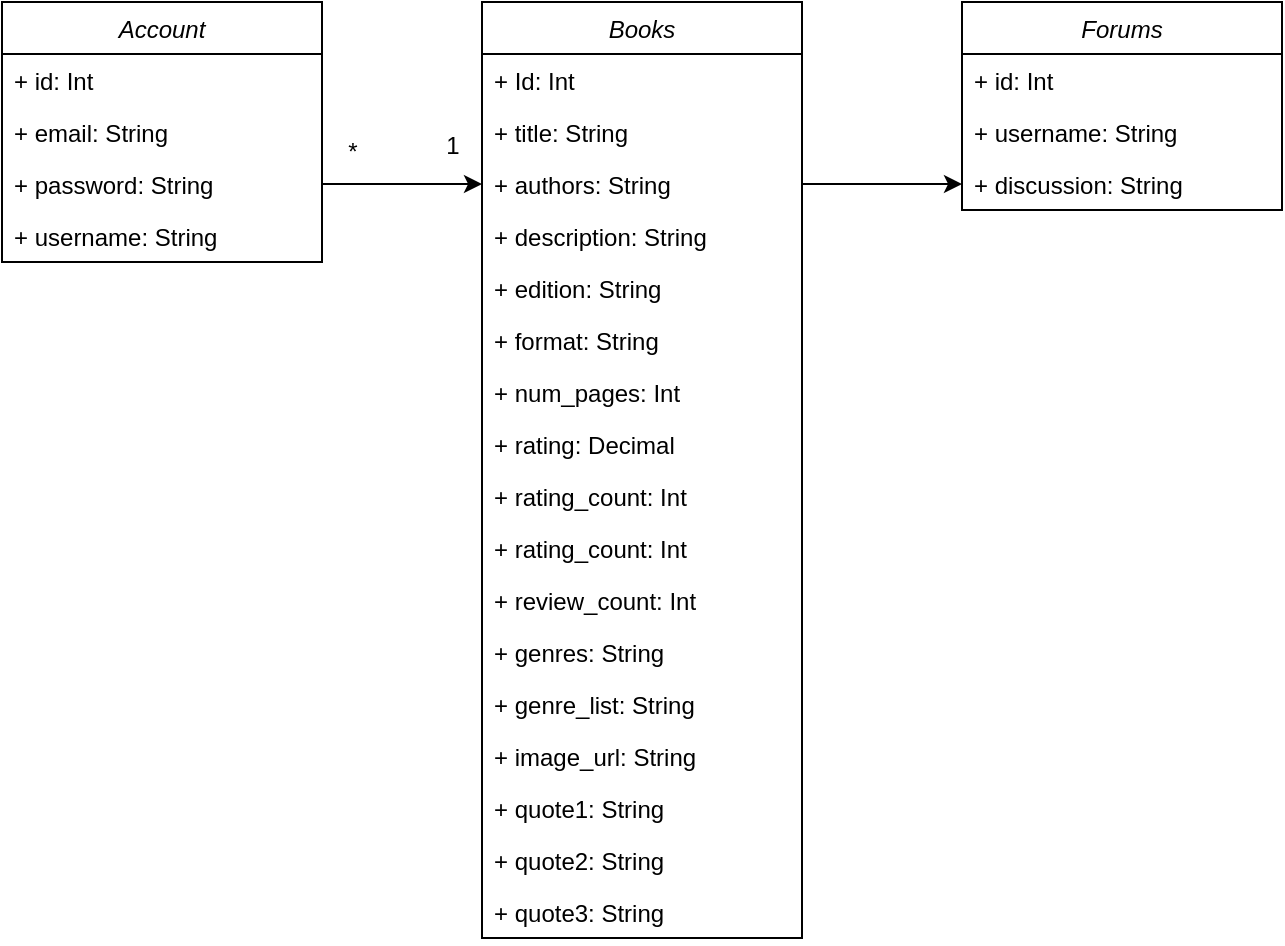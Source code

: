 <mxfile version="20.3.0" type="device"><diagram id="C5RBs43oDa-KdzZeNtuy" name="Page-1"><mxGraphModel dx="444" dy="649" grid="1" gridSize="10" guides="1" tooltips="1" connect="1" arrows="1" fold="1" page="1" pageScale="1" pageWidth="827" pageHeight="1169" math="0" shadow="0"><root><mxCell id="WIyWlLk6GJQsqaUBKTNV-0"/><mxCell id="WIyWlLk6GJQsqaUBKTNV-1" parent="WIyWlLk6GJQsqaUBKTNV-0"/><mxCell id="JaYmI2iD_6hp8TBxrncC-58" value="Forums" style="swimlane;fontStyle=2;align=center;verticalAlign=top;childLayout=stackLayout;horizontal=1;startSize=26;horizontalStack=0;resizeParent=1;resizeLast=0;collapsible=1;marginBottom=0;rounded=0;shadow=0;strokeWidth=1;" parent="WIyWlLk6GJQsqaUBKTNV-1" vertex="1"><mxGeometry x="480" width="160" height="104" as="geometry"><mxRectangle x="230" y="140" width="160" height="26" as="alternateBounds"/></mxGeometry></mxCell><mxCell id="JaYmI2iD_6hp8TBxrncC-59" value="+ id: Int" style="text;align=left;verticalAlign=top;spacingLeft=4;spacingRight=4;overflow=hidden;rotatable=0;points=[[0,0.5],[1,0.5]];portConstraint=eastwest;" parent="JaYmI2iD_6hp8TBxrncC-58" vertex="1"><mxGeometry y="26" width="160" height="26" as="geometry"/></mxCell><mxCell id="sOUHjRUp9k-8j0YgmZwC-6" value="+ username: String" style="text;align=left;verticalAlign=top;spacingLeft=4;spacingRight=4;overflow=hidden;rotatable=0;points=[[0,0.5],[1,0.5]];portConstraint=eastwest;" parent="JaYmI2iD_6hp8TBxrncC-58" vertex="1"><mxGeometry y="52" width="160" height="26" as="geometry"/></mxCell><mxCell id="sOUHjRUp9k-8j0YgmZwC-5" value="+ discussion: String" style="text;align=left;verticalAlign=top;spacingLeft=4;spacingRight=4;overflow=hidden;rotatable=0;points=[[0,0.5],[1,0.5]];portConstraint=eastwest;" parent="JaYmI2iD_6hp8TBxrncC-58" vertex="1"><mxGeometry y="78" width="160" height="26" as="geometry"/></mxCell><mxCell id="JaYmI2iD_6hp8TBxrncC-73" value="Books" style="swimlane;fontStyle=2;align=center;verticalAlign=top;childLayout=stackLayout;horizontal=1;startSize=26;horizontalStack=0;resizeParent=1;resizeLast=0;collapsible=1;marginBottom=0;rounded=0;shadow=0;strokeWidth=1;" parent="WIyWlLk6GJQsqaUBKTNV-1" vertex="1"><mxGeometry x="240" width="160" height="468" as="geometry"><mxRectangle x="230" y="140" width="160" height="26" as="alternateBounds"/></mxGeometry></mxCell><mxCell id="JaYmI2iD_6hp8TBxrncC-75" value="+ Id: Int" style="text;align=left;verticalAlign=top;spacingLeft=4;spacingRight=4;overflow=hidden;rotatable=0;points=[[0,0.5],[1,0.5]];portConstraint=eastwest;rounded=0;shadow=0;html=0;" parent="JaYmI2iD_6hp8TBxrncC-73" vertex="1"><mxGeometry y="26" width="160" height="26" as="geometry"/></mxCell><mxCell id="PKac-WKGLl7YBKeHG4Xw-0" value="+ title: String" style="text;align=left;verticalAlign=top;spacingLeft=4;spacingRight=4;overflow=hidden;rotatable=0;points=[[0,0.5],[1,0.5]];portConstraint=eastwest;rounded=0;shadow=0;html=0;" vertex="1" parent="JaYmI2iD_6hp8TBxrncC-73"><mxGeometry y="52" width="160" height="26" as="geometry"/></mxCell><mxCell id="PKac-WKGLl7YBKeHG4Xw-1" value="+ authors: String" style="text;align=left;verticalAlign=top;spacingLeft=4;spacingRight=4;overflow=hidden;rotatable=0;points=[[0,0.5],[1,0.5]];portConstraint=eastwest;rounded=0;shadow=0;html=0;" vertex="1" parent="JaYmI2iD_6hp8TBxrncC-73"><mxGeometry y="78" width="160" height="26" as="geometry"/></mxCell><mxCell id="PKac-WKGLl7YBKeHG4Xw-2" value="+ description: String" style="text;align=left;verticalAlign=top;spacingLeft=4;spacingRight=4;overflow=hidden;rotatable=0;points=[[0,0.5],[1,0.5]];portConstraint=eastwest;rounded=0;shadow=0;html=0;" vertex="1" parent="JaYmI2iD_6hp8TBxrncC-73"><mxGeometry y="104" width="160" height="26" as="geometry"/></mxCell><mxCell id="PKac-WKGLl7YBKeHG4Xw-3" value="+ edition: String" style="text;align=left;verticalAlign=top;spacingLeft=4;spacingRight=4;overflow=hidden;rotatable=0;points=[[0,0.5],[1,0.5]];portConstraint=eastwest;rounded=0;shadow=0;html=0;" vertex="1" parent="JaYmI2iD_6hp8TBxrncC-73"><mxGeometry y="130" width="160" height="26" as="geometry"/></mxCell><mxCell id="PKac-WKGLl7YBKeHG4Xw-4" value="+ format: String" style="text;align=left;verticalAlign=top;spacingLeft=4;spacingRight=4;overflow=hidden;rotatable=0;points=[[0,0.5],[1,0.5]];portConstraint=eastwest;rounded=0;shadow=0;html=0;" vertex="1" parent="JaYmI2iD_6hp8TBxrncC-73"><mxGeometry y="156" width="160" height="26" as="geometry"/></mxCell><mxCell id="PKac-WKGLl7YBKeHG4Xw-5" value="+ num_pages: Int" style="text;align=left;verticalAlign=top;spacingLeft=4;spacingRight=4;overflow=hidden;rotatable=0;points=[[0,0.5],[1,0.5]];portConstraint=eastwest;rounded=0;shadow=0;html=0;" vertex="1" parent="JaYmI2iD_6hp8TBxrncC-73"><mxGeometry y="182" width="160" height="26" as="geometry"/></mxCell><mxCell id="PKac-WKGLl7YBKeHG4Xw-6" value="+ rating: Decimal" style="text;align=left;verticalAlign=top;spacingLeft=4;spacingRight=4;overflow=hidden;rotatable=0;points=[[0,0.5],[1,0.5]];portConstraint=eastwest;rounded=0;shadow=0;html=0;" vertex="1" parent="JaYmI2iD_6hp8TBxrncC-73"><mxGeometry y="208" width="160" height="26" as="geometry"/></mxCell><mxCell id="PKac-WKGLl7YBKeHG4Xw-7" value="+ rating_count: Int" style="text;align=left;verticalAlign=top;spacingLeft=4;spacingRight=4;overflow=hidden;rotatable=0;points=[[0,0.5],[1,0.5]];portConstraint=eastwest;rounded=0;shadow=0;html=0;" vertex="1" parent="JaYmI2iD_6hp8TBxrncC-73"><mxGeometry y="234" width="160" height="26" as="geometry"/></mxCell><mxCell id="PKac-WKGLl7YBKeHG4Xw-8" value="+ rating_count: Int" style="text;align=left;verticalAlign=top;spacingLeft=4;spacingRight=4;overflow=hidden;rotatable=0;points=[[0,0.5],[1,0.5]];portConstraint=eastwest;rounded=0;shadow=0;html=0;" vertex="1" parent="JaYmI2iD_6hp8TBxrncC-73"><mxGeometry y="260" width="160" height="26" as="geometry"/></mxCell><mxCell id="PKac-WKGLl7YBKeHG4Xw-11" value="+ review_count: Int" style="text;align=left;verticalAlign=top;spacingLeft=4;spacingRight=4;overflow=hidden;rotatable=0;points=[[0,0.5],[1,0.5]];portConstraint=eastwest;rounded=0;shadow=0;html=0;" vertex="1" parent="JaYmI2iD_6hp8TBxrncC-73"><mxGeometry y="286" width="160" height="26" as="geometry"/></mxCell><mxCell id="PKac-WKGLl7YBKeHG4Xw-9" value="+ genres: String" style="text;align=left;verticalAlign=top;spacingLeft=4;spacingRight=4;overflow=hidden;rotatable=0;points=[[0,0.5],[1,0.5]];portConstraint=eastwest;rounded=0;shadow=0;html=0;" vertex="1" parent="JaYmI2iD_6hp8TBxrncC-73"><mxGeometry y="312" width="160" height="26" as="geometry"/></mxCell><mxCell id="PKac-WKGLl7YBKeHG4Xw-14" value="+ genre_list: String" style="text;align=left;verticalAlign=top;spacingLeft=4;spacingRight=4;overflow=hidden;rotatable=0;points=[[0,0.5],[1,0.5]];portConstraint=eastwest;rounded=0;shadow=0;html=0;" vertex="1" parent="JaYmI2iD_6hp8TBxrncC-73"><mxGeometry y="338" width="160" height="26" as="geometry"/></mxCell><mxCell id="PKac-WKGLl7YBKeHG4Xw-13" value="+ image_url: String" style="text;align=left;verticalAlign=top;spacingLeft=4;spacingRight=4;overflow=hidden;rotatable=0;points=[[0,0.5],[1,0.5]];portConstraint=eastwest;rounded=0;shadow=0;html=0;" vertex="1" parent="JaYmI2iD_6hp8TBxrncC-73"><mxGeometry y="364" width="160" height="26" as="geometry"/></mxCell><mxCell id="PKac-WKGLl7YBKeHG4Xw-12" value="+ quote1: String" style="text;align=left;verticalAlign=top;spacingLeft=4;spacingRight=4;overflow=hidden;rotatable=0;points=[[0,0.5],[1,0.5]];portConstraint=eastwest;rounded=0;shadow=0;html=0;" vertex="1" parent="JaYmI2iD_6hp8TBxrncC-73"><mxGeometry y="390" width="160" height="26" as="geometry"/></mxCell><mxCell id="PKac-WKGLl7YBKeHG4Xw-16" value="+ quote2: String" style="text;align=left;verticalAlign=top;spacingLeft=4;spacingRight=4;overflow=hidden;rotatable=0;points=[[0,0.5],[1,0.5]];portConstraint=eastwest;rounded=0;shadow=0;html=0;" vertex="1" parent="JaYmI2iD_6hp8TBxrncC-73"><mxGeometry y="416" width="160" height="26" as="geometry"/></mxCell><mxCell id="PKac-WKGLl7YBKeHG4Xw-15" value="+ quote3: String" style="text;align=left;verticalAlign=top;spacingLeft=4;spacingRight=4;overflow=hidden;rotatable=0;points=[[0,0.5],[1,0.5]];portConstraint=eastwest;rounded=0;shadow=0;html=0;" vertex="1" parent="JaYmI2iD_6hp8TBxrncC-73"><mxGeometry y="442" width="160" height="26" as="geometry"/></mxCell><mxCell id="b3RhmRQUyMM4gsM6BhLM-0" value="Account" style="swimlane;fontStyle=2;align=center;verticalAlign=top;childLayout=stackLayout;horizontal=1;startSize=26;horizontalStack=0;resizeParent=1;resizeLast=0;collapsible=1;marginBottom=0;rounded=0;shadow=0;strokeWidth=1;" parent="WIyWlLk6GJQsqaUBKTNV-1" vertex="1"><mxGeometry width="160" height="130" as="geometry"><mxRectangle x="230" y="140" width="160" height="26" as="alternateBounds"/></mxGeometry></mxCell><mxCell id="PKac-WKGLl7YBKeHG4Xw-10" value="+ id: Int&#10;" style="text;align=left;verticalAlign=top;spacingLeft=4;spacingRight=4;overflow=hidden;rotatable=0;points=[[0,0.5],[1,0.5]];portConstraint=eastwest;rounded=0;shadow=0;html=0;" vertex="1" parent="b3RhmRQUyMM4gsM6BhLM-0"><mxGeometry y="26" width="160" height="26" as="geometry"/></mxCell><mxCell id="b3RhmRQUyMM4gsM6BhLM-2" value="+ email: String" style="text;align=left;verticalAlign=top;spacingLeft=4;spacingRight=4;overflow=hidden;rotatable=0;points=[[0,0.5],[1,0.5]];portConstraint=eastwest;rounded=0;shadow=0;html=0;" parent="b3RhmRQUyMM4gsM6BhLM-0" vertex="1"><mxGeometry y="52" width="160" height="26" as="geometry"/></mxCell><mxCell id="b3RhmRQUyMM4gsM6BhLM-3" value="+ password: String" style="text;align=left;verticalAlign=top;spacingLeft=4;spacingRight=4;overflow=hidden;rotatable=0;points=[[0,0.5],[1,0.5]];portConstraint=eastwest;rounded=0;shadow=0;html=0;" parent="b3RhmRQUyMM4gsM6BhLM-0" vertex="1"><mxGeometry y="78" width="160" height="26" as="geometry"/></mxCell><mxCell id="b3RhmRQUyMM4gsM6BhLM-1" value="+ username: String" style="text;align=left;verticalAlign=top;spacingLeft=4;spacingRight=4;overflow=hidden;rotatable=0;points=[[0,0.5],[1,0.5]];portConstraint=eastwest;" parent="b3RhmRQUyMM4gsM6BhLM-0" vertex="1"><mxGeometry y="104" width="160" height="26" as="geometry"/></mxCell><mxCell id="sOUHjRUp9k-8j0YgmZwC-2" value="1" style="text;html=1;align=center;verticalAlign=middle;resizable=0;points=[];autosize=1;strokeColor=none;fillColor=none;" parent="WIyWlLk6GJQsqaUBKTNV-1" vertex="1"><mxGeometry x="210" y="57" width="30" height="30" as="geometry"/></mxCell><mxCell id="sOUHjRUp9k-8j0YgmZwC-3" value="*" style="text;html=1;align=center;verticalAlign=middle;resizable=0;points=[];autosize=1;strokeColor=none;fillColor=none;" parent="WIyWlLk6GJQsqaUBKTNV-1" vertex="1"><mxGeometry x="160" y="60" width="30" height="30" as="geometry"/></mxCell><mxCell id="sOUHjRUp9k-8j0YgmZwC-4" style="edgeStyle=orthogonalEdgeStyle;rounded=0;orthogonalLoop=1;jettySize=auto;html=1;entryX=0;entryY=0.5;entryDx=0;entryDy=0;exitX=1;exitY=0.5;exitDx=0;exitDy=0;" parent="WIyWlLk6GJQsqaUBKTNV-1" source="PKac-WKGLl7YBKeHG4Xw-1" target="sOUHjRUp9k-8j0YgmZwC-5" edge="1"><mxGeometry relative="1" as="geometry"/></mxCell><mxCell id="sOUHjRUp9k-8j0YgmZwC-7" style="edgeStyle=orthogonalEdgeStyle;rounded=0;orthogonalLoop=1;jettySize=auto;html=1;" parent="WIyWlLk6GJQsqaUBKTNV-1" source="b3RhmRQUyMM4gsM6BhLM-3" edge="1"><mxGeometry relative="1" as="geometry"><mxPoint x="240" y="91" as="targetPoint"/></mxGeometry></mxCell></root></mxGraphModel></diagram></mxfile>